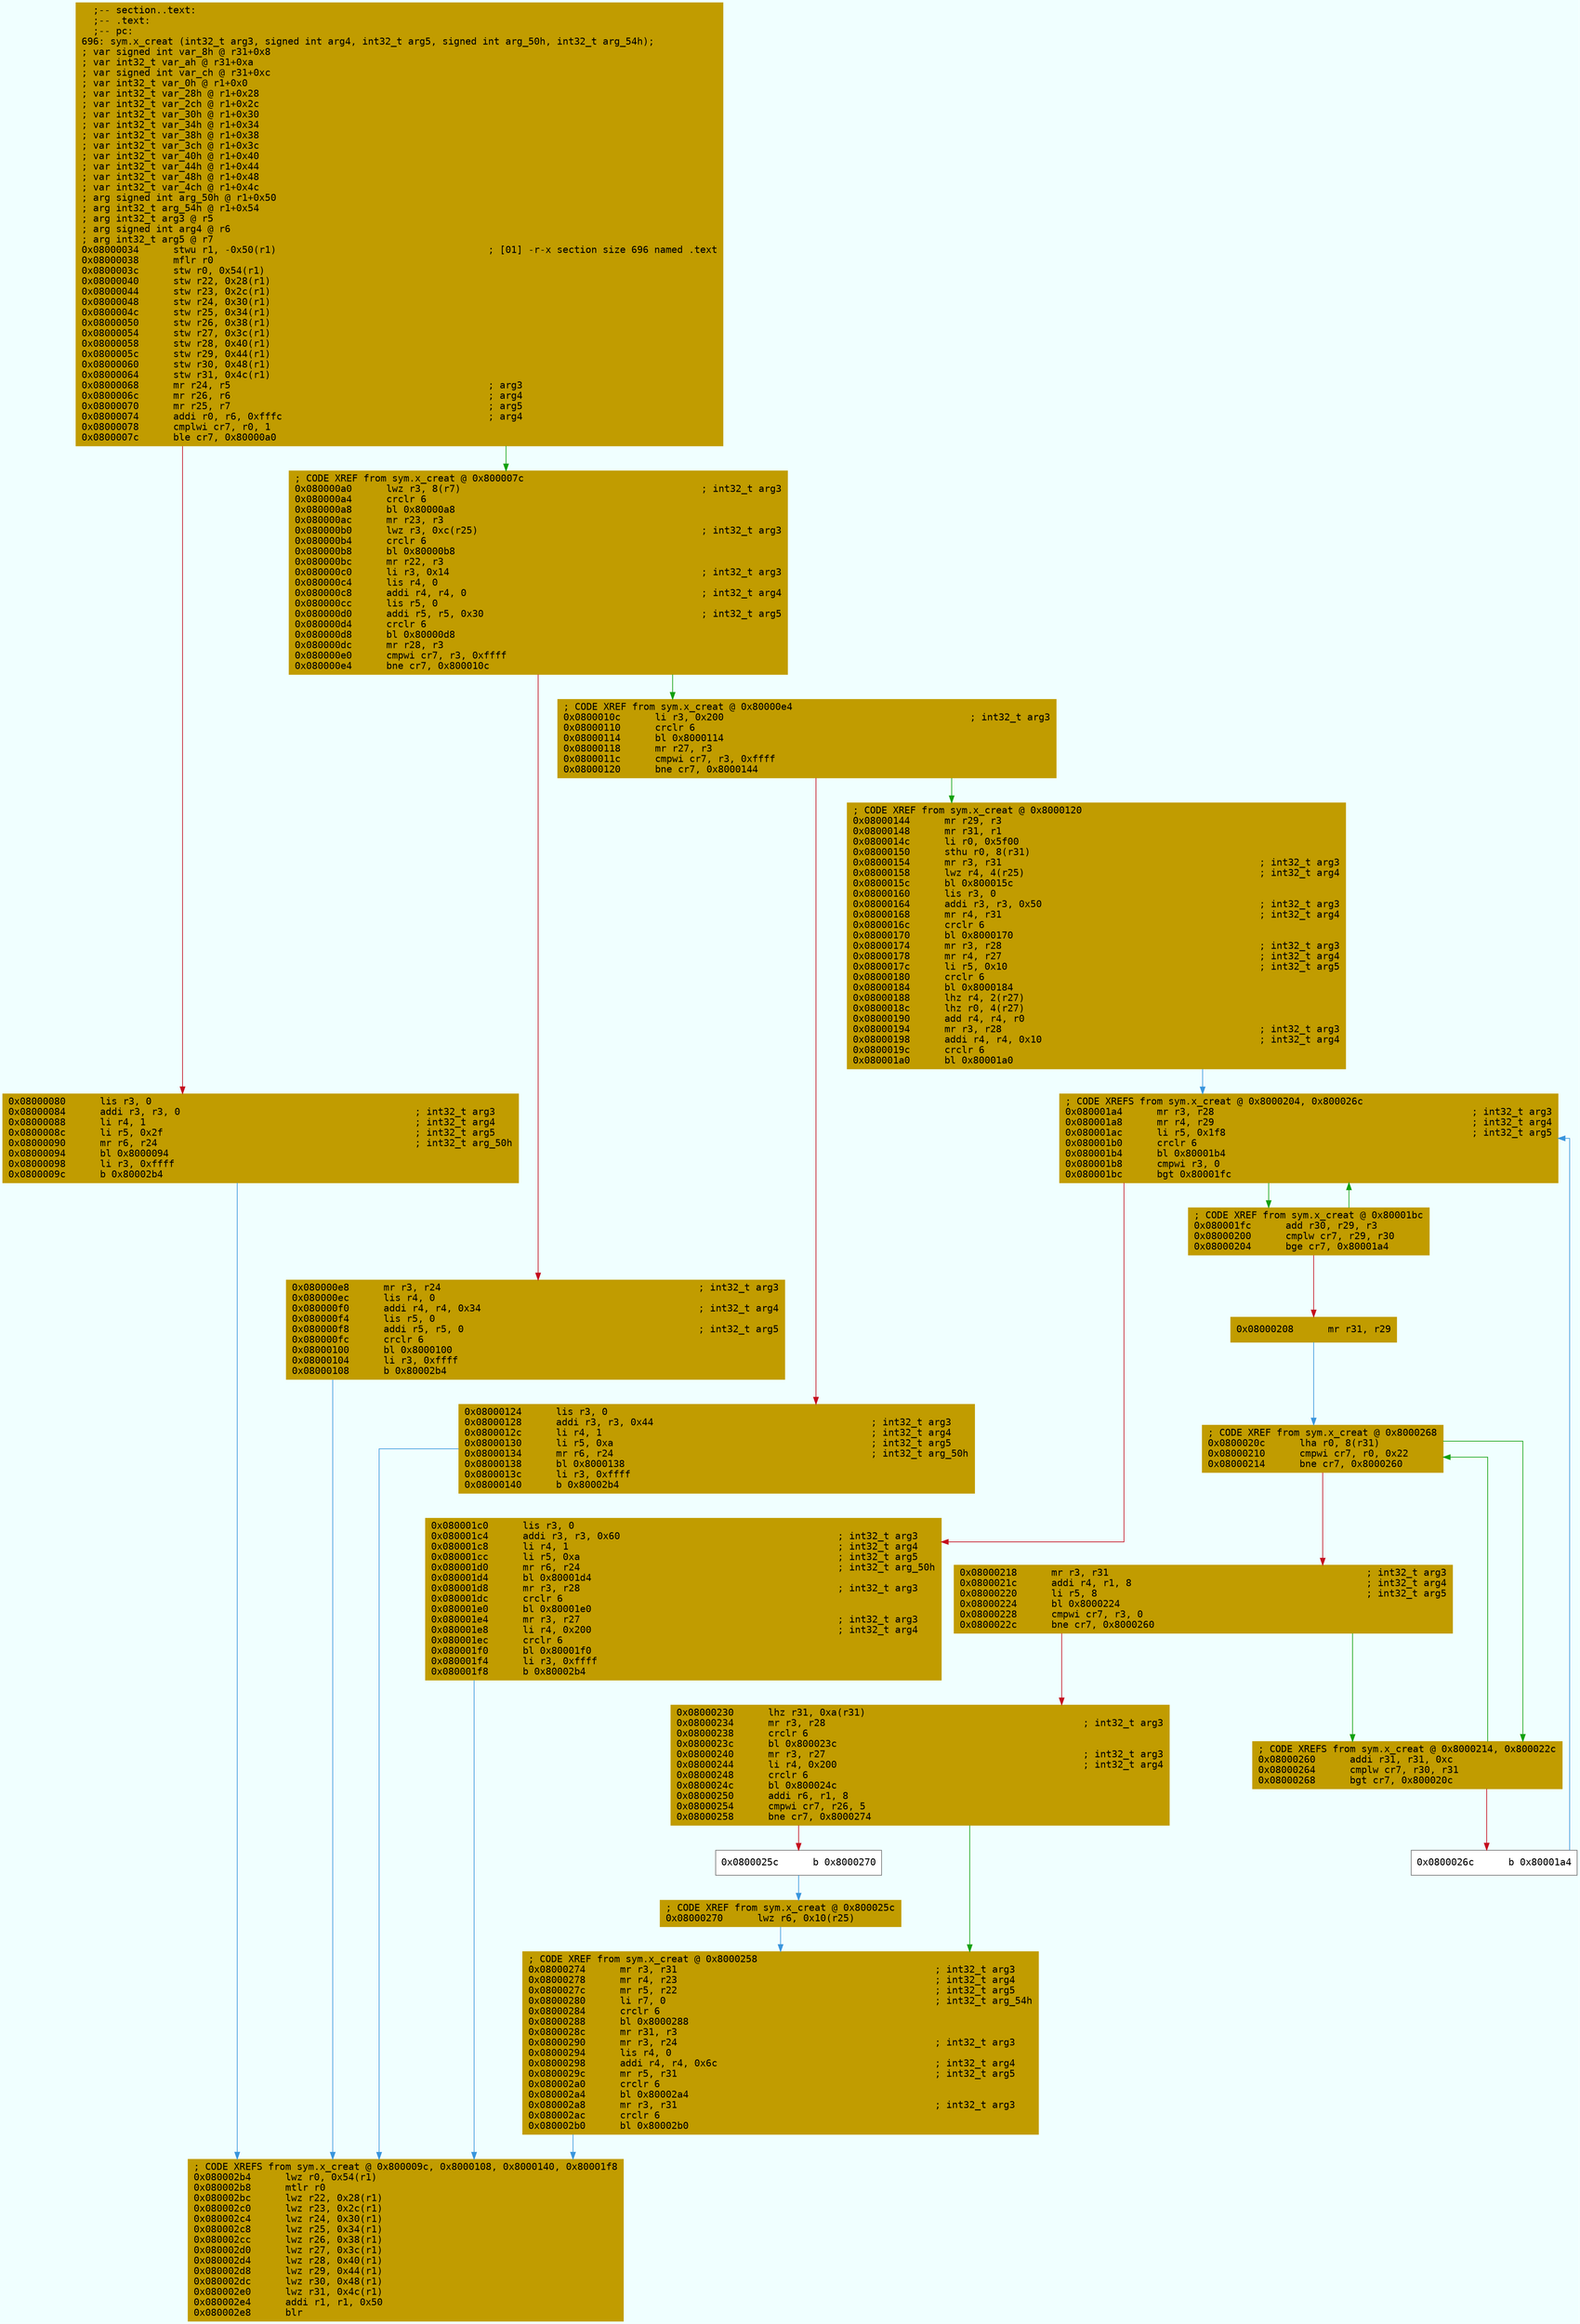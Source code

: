 digraph code {
	graph [bgcolor=azure fontsize=8 fontname="Courier" splines="ortho"];
	node [fillcolor=gray style=filled shape=box];
	edge [arrowhead="normal"];
	"0x08000034" [URL="sym.x_creat/0x08000034", fillcolor="#c19c00",color="#c19c00", fontname="Courier",label="  ;-- section..text:\l  ;-- .text:\l  ;-- pc:\l696: sym.x_creat (int32_t arg3, signed int arg4, int32_t arg5, signed int arg_50h, int32_t arg_54h);\l; var signed int var_8h @ r31+0x8\l; var int32_t var_ah @ r31+0xa\l; var signed int var_ch @ r31+0xc\l; var int32_t var_0h @ r1+0x0\l; var int32_t var_28h @ r1+0x28\l; var int32_t var_2ch @ r1+0x2c\l; var int32_t var_30h @ r1+0x30\l; var int32_t var_34h @ r1+0x34\l; var int32_t var_38h @ r1+0x38\l; var int32_t var_3ch @ r1+0x3c\l; var int32_t var_40h @ r1+0x40\l; var int32_t var_44h @ r1+0x44\l; var int32_t var_48h @ r1+0x48\l; var int32_t var_4ch @ r1+0x4c\l; arg signed int arg_50h @ r1+0x50\l; arg int32_t arg_54h @ r1+0x54\l; arg int32_t arg3 @ r5\l; arg signed int arg4 @ r6\l; arg int32_t arg5 @ r7\l0x08000034      stwu r1, -0x50(r1)                                     ; [01] -r-x section size 696 named .text\l0x08000038      mflr r0\l0x0800003c      stw r0, 0x54(r1)\l0x08000040      stw r22, 0x28(r1)\l0x08000044      stw r23, 0x2c(r1)\l0x08000048      stw r24, 0x30(r1)\l0x0800004c      stw r25, 0x34(r1)\l0x08000050      stw r26, 0x38(r1)\l0x08000054      stw r27, 0x3c(r1)\l0x08000058      stw r28, 0x40(r1)\l0x0800005c      stw r29, 0x44(r1)\l0x08000060      stw r30, 0x48(r1)\l0x08000064      stw r31, 0x4c(r1)\l0x08000068      mr r24, r5                                             ; arg3\l0x0800006c      mr r26, r6                                             ; arg4\l0x08000070      mr r25, r7                                             ; arg5\l0x08000074      addi r0, r6, 0xfffc                                    ; arg4\l0x08000078      cmplwi cr7, r0, 1\l0x0800007c      ble cr7, 0x80000a0\l"]
	"0x08000080" [URL="sym.x_creat/0x08000080", fillcolor="#c19c00",color="#c19c00", fontname="Courier",label="0x08000080      lis r3, 0\l0x08000084      addi r3, r3, 0                                         ; int32_t arg3\l0x08000088      li r4, 1                                               ; int32_t arg4\l0x0800008c      li r5, 0x2f                                            ; int32_t arg5\l0x08000090      mr r6, r24                                             ; int32_t arg_50h\l0x08000094      bl 0x8000094\l0x08000098      li r3, 0xffff\l0x0800009c      b 0x80002b4\l"]
	"0x080000a0" [URL="sym.x_creat/0x080000a0", fillcolor="#c19c00",color="#c19c00", fontname="Courier",label="; CODE XREF from sym.x_creat @ 0x800007c\l0x080000a0      lwz r3, 8(r7)                                          ; int32_t arg3\l0x080000a4      crclr 6\l0x080000a8      bl 0x80000a8\l0x080000ac      mr r23, r3\l0x080000b0      lwz r3, 0xc(r25)                                       ; int32_t arg3\l0x080000b4      crclr 6\l0x080000b8      bl 0x80000b8\l0x080000bc      mr r22, r3\l0x080000c0      li r3, 0x14                                            ; int32_t arg3\l0x080000c4      lis r4, 0\l0x080000c8      addi r4, r4, 0                                         ; int32_t arg4\l0x080000cc      lis r5, 0\l0x080000d0      addi r5, r5, 0x30                                      ; int32_t arg5\l0x080000d4      crclr 6\l0x080000d8      bl 0x80000d8\l0x080000dc      mr r28, r3\l0x080000e0      cmpwi cr7, r3, 0xffff\l0x080000e4      bne cr7, 0x800010c\l"]
	"0x080000e8" [URL="sym.x_creat/0x080000e8", fillcolor="#c19c00",color="#c19c00", fontname="Courier",label="0x080000e8      mr r3, r24                                             ; int32_t arg3\l0x080000ec      lis r4, 0\l0x080000f0      addi r4, r4, 0x34                                      ; int32_t arg4\l0x080000f4      lis r5, 0\l0x080000f8      addi r5, r5, 0                                         ; int32_t arg5\l0x080000fc      crclr 6\l0x08000100      bl 0x8000100\l0x08000104      li r3, 0xffff\l0x08000108      b 0x80002b4\l"]
	"0x0800010c" [URL="sym.x_creat/0x0800010c", fillcolor="#c19c00",color="#c19c00", fontname="Courier",label="; CODE XREF from sym.x_creat @ 0x80000e4\l0x0800010c      li r3, 0x200                                           ; int32_t arg3\l0x08000110      crclr 6\l0x08000114      bl 0x8000114\l0x08000118      mr r27, r3\l0x0800011c      cmpwi cr7, r3, 0xffff\l0x08000120      bne cr7, 0x8000144\l"]
	"0x08000124" [URL="sym.x_creat/0x08000124", fillcolor="#c19c00",color="#c19c00", fontname="Courier",label="0x08000124      lis r3, 0\l0x08000128      addi r3, r3, 0x44                                      ; int32_t arg3\l0x0800012c      li r4, 1                                               ; int32_t arg4\l0x08000130      li r5, 0xa                                             ; int32_t arg5\l0x08000134      mr r6, r24                                             ; int32_t arg_50h\l0x08000138      bl 0x8000138\l0x0800013c      li r3, 0xffff\l0x08000140      b 0x80002b4\l"]
	"0x08000144" [URL="sym.x_creat/0x08000144", fillcolor="#c19c00",color="#c19c00", fontname="Courier",label="; CODE XREF from sym.x_creat @ 0x8000120\l0x08000144      mr r29, r3\l0x08000148      mr r31, r1\l0x0800014c      li r0, 0x5f00\l0x08000150      sthu r0, 8(r31)\l0x08000154      mr r3, r31                                             ; int32_t arg3\l0x08000158      lwz r4, 4(r25)                                         ; int32_t arg4\l0x0800015c      bl 0x800015c\l0x08000160      lis r3, 0\l0x08000164      addi r3, r3, 0x50                                      ; int32_t arg3\l0x08000168      mr r4, r31                                             ; int32_t arg4\l0x0800016c      crclr 6\l0x08000170      bl 0x8000170\l0x08000174      mr r3, r28                                             ; int32_t arg3\l0x08000178      mr r4, r27                                             ; int32_t arg4\l0x0800017c      li r5, 0x10                                            ; int32_t arg5\l0x08000180      crclr 6\l0x08000184      bl 0x8000184\l0x08000188      lhz r4, 2(r27)\l0x0800018c      lhz r0, 4(r27)\l0x08000190      add r4, r4, r0\l0x08000194      mr r3, r28                                             ; int32_t arg3\l0x08000198      addi r4, r4, 0x10                                      ; int32_t arg4\l0x0800019c      crclr 6\l0x080001a0      bl 0x80001a0\l"]
	"0x080001a4" [URL="sym.x_creat/0x080001a4", fillcolor="#c19c00",color="#c19c00", fontname="Courier",label="; CODE XREFS from sym.x_creat @ 0x8000204, 0x800026c\l0x080001a4      mr r3, r28                                             ; int32_t arg3\l0x080001a8      mr r4, r29                                             ; int32_t arg4\l0x080001ac      li r5, 0x1f8                                           ; int32_t arg5\l0x080001b0      crclr 6\l0x080001b4      bl 0x80001b4\l0x080001b8      cmpwi r3, 0\l0x080001bc      bgt 0x80001fc\l"]
	"0x080001c0" [URL="sym.x_creat/0x080001c0", fillcolor="#c19c00",color="#c19c00", fontname="Courier",label="0x080001c0      lis r3, 0\l0x080001c4      addi r3, r3, 0x60                                      ; int32_t arg3\l0x080001c8      li r4, 1                                               ; int32_t arg4\l0x080001cc      li r5, 0xa                                             ; int32_t arg5\l0x080001d0      mr r6, r24                                             ; int32_t arg_50h\l0x080001d4      bl 0x80001d4\l0x080001d8      mr r3, r28                                             ; int32_t arg3\l0x080001dc      crclr 6\l0x080001e0      bl 0x80001e0\l0x080001e4      mr r3, r27                                             ; int32_t arg3\l0x080001e8      li r4, 0x200                                           ; int32_t arg4\l0x080001ec      crclr 6\l0x080001f0      bl 0x80001f0\l0x080001f4      li r3, 0xffff\l0x080001f8      b 0x80002b4\l"]
	"0x080001fc" [URL="sym.x_creat/0x080001fc", fillcolor="#c19c00",color="#c19c00", fontname="Courier",label="; CODE XREF from sym.x_creat @ 0x80001bc\l0x080001fc      add r30, r29, r3\l0x08000200      cmplw cr7, r29, r30\l0x08000204      bge cr7, 0x80001a4\l"]
	"0x08000208" [URL="sym.x_creat/0x08000208", fillcolor="#c19c00",color="#c19c00", fontname="Courier",label="0x08000208      mr r31, r29\l"]
	"0x0800020c" [URL="sym.x_creat/0x0800020c", fillcolor="#c19c00",color="#c19c00", fontname="Courier",label="; CODE XREF from sym.x_creat @ 0x8000268\l0x0800020c      lha r0, 8(r31)\l0x08000210      cmpwi cr7, r0, 0x22\l0x08000214      bne cr7, 0x8000260\l"]
	"0x08000218" [URL="sym.x_creat/0x08000218", fillcolor="#c19c00",color="#c19c00", fontname="Courier",label="0x08000218      mr r3, r31                                             ; int32_t arg3\l0x0800021c      addi r4, r1, 8                                         ; int32_t arg4\l0x08000220      li r5, 8                                               ; int32_t arg5\l0x08000224      bl 0x8000224\l0x08000228      cmpwi cr7, r3, 0\l0x0800022c      bne cr7, 0x8000260\l"]
	"0x08000230" [URL="sym.x_creat/0x08000230", fillcolor="#c19c00",color="#c19c00", fontname="Courier",label="0x08000230      lhz r31, 0xa(r31)\l0x08000234      mr r3, r28                                             ; int32_t arg3\l0x08000238      crclr 6\l0x0800023c      bl 0x800023c\l0x08000240      mr r3, r27                                             ; int32_t arg3\l0x08000244      li r4, 0x200                                           ; int32_t arg4\l0x08000248      crclr 6\l0x0800024c      bl 0x800024c\l0x08000250      addi r6, r1, 8\l0x08000254      cmpwi cr7, r26, 5\l0x08000258      bne cr7, 0x8000274\l"]
	"0x0800025c" [URL="sym.x_creat/0x0800025c", fillcolor="white",color="#767676", fontname="Courier",label="0x0800025c      b 0x8000270\l"]
	"0x08000260" [URL="sym.x_creat/0x08000260", fillcolor="#c19c00",color="#c19c00", fontname="Courier",label="; CODE XREFS from sym.x_creat @ 0x8000214, 0x800022c\l0x08000260      addi r31, r31, 0xc\l0x08000264      cmplw cr7, r30, r31\l0x08000268      bgt cr7, 0x800020c\l"]
	"0x0800026c" [URL="sym.x_creat/0x0800026c", fillcolor="white",color="#767676", fontname="Courier",label="0x0800026c      b 0x80001a4\l"]
	"0x08000270" [URL="sym.x_creat/0x08000270", fillcolor="#c19c00",color="#c19c00", fontname="Courier",label="; CODE XREF from sym.x_creat @ 0x800025c\l0x08000270      lwz r6, 0x10(r25)\l"]
	"0x08000274" [URL="sym.x_creat/0x08000274", fillcolor="#c19c00",color="#c19c00", fontname="Courier",label="; CODE XREF from sym.x_creat @ 0x8000258\l0x08000274      mr r3, r31                                             ; int32_t arg3\l0x08000278      mr r4, r23                                             ; int32_t arg4\l0x0800027c      mr r5, r22                                             ; int32_t arg5\l0x08000280      li r7, 0                                               ; int32_t arg_54h\l0x08000284      crclr 6\l0x08000288      bl 0x8000288\l0x0800028c      mr r31, r3\l0x08000290      mr r3, r24                                             ; int32_t arg3\l0x08000294      lis r4, 0\l0x08000298      addi r4, r4, 0x6c                                      ; int32_t arg4\l0x0800029c      mr r5, r31                                             ; int32_t arg5\l0x080002a0      crclr 6\l0x080002a4      bl 0x80002a4\l0x080002a8      mr r3, r31                                             ; int32_t arg3\l0x080002ac      crclr 6\l0x080002b0      bl 0x80002b0\l"]
	"0x080002b4" [URL="sym.x_creat/0x080002b4", fillcolor="#c19c00",color="#c19c00", fontname="Courier",label="; CODE XREFS from sym.x_creat @ 0x800009c, 0x8000108, 0x8000140, 0x80001f8\l0x080002b4      lwz r0, 0x54(r1)\l0x080002b8      mtlr r0\l0x080002bc      lwz r22, 0x28(r1)\l0x080002c0      lwz r23, 0x2c(r1)\l0x080002c4      lwz r24, 0x30(r1)\l0x080002c8      lwz r25, 0x34(r1)\l0x080002cc      lwz r26, 0x38(r1)\l0x080002d0      lwz r27, 0x3c(r1)\l0x080002d4      lwz r28, 0x40(r1)\l0x080002d8      lwz r29, 0x44(r1)\l0x080002dc      lwz r30, 0x48(r1)\l0x080002e0      lwz r31, 0x4c(r1)\l0x080002e4      addi r1, r1, 0x50\l0x080002e8      blr\l"]
        "0x08000034" -> "0x080000a0" [color="#13a10e"];
        "0x08000034" -> "0x08000080" [color="#c50f1f"];
        "0x08000080" -> "0x080002b4" [color="#3a96dd"];
        "0x080000a0" -> "0x0800010c" [color="#13a10e"];
        "0x080000a0" -> "0x080000e8" [color="#c50f1f"];
        "0x080000e8" -> "0x080002b4" [color="#3a96dd"];
        "0x0800010c" -> "0x08000144" [color="#13a10e"];
        "0x0800010c" -> "0x08000124" [color="#c50f1f"];
        "0x08000124" -> "0x080002b4" [color="#3a96dd"];
        "0x08000144" -> "0x080001a4" [color="#3a96dd"];
        "0x080001a4" -> "0x080001fc" [color="#13a10e"];
        "0x080001a4" -> "0x080001c0" [color="#c50f1f"];
        "0x080001c0" -> "0x080002b4" [color="#3a96dd"];
        "0x080001fc" -> "0x080001a4" [color="#13a10e"];
        "0x080001fc" -> "0x08000208" [color="#c50f1f"];
        "0x08000208" -> "0x0800020c" [color="#3a96dd"];
        "0x0800020c" -> "0x08000260" [color="#13a10e"];
        "0x0800020c" -> "0x08000218" [color="#c50f1f"];
        "0x08000218" -> "0x08000260" [color="#13a10e"];
        "0x08000218" -> "0x08000230" [color="#c50f1f"];
        "0x08000230" -> "0x08000274" [color="#13a10e"];
        "0x08000230" -> "0x0800025c" [color="#c50f1f"];
        "0x0800025c" -> "0x08000270" [color="#3a96dd"];
        "0x08000260" -> "0x0800020c" [color="#13a10e"];
        "0x08000260" -> "0x0800026c" [color="#c50f1f"];
        "0x0800026c" -> "0x080001a4" [color="#3a96dd"];
        "0x08000270" -> "0x08000274" [color="#3a96dd"];
        "0x08000274" -> "0x080002b4" [color="#3a96dd"];
}
